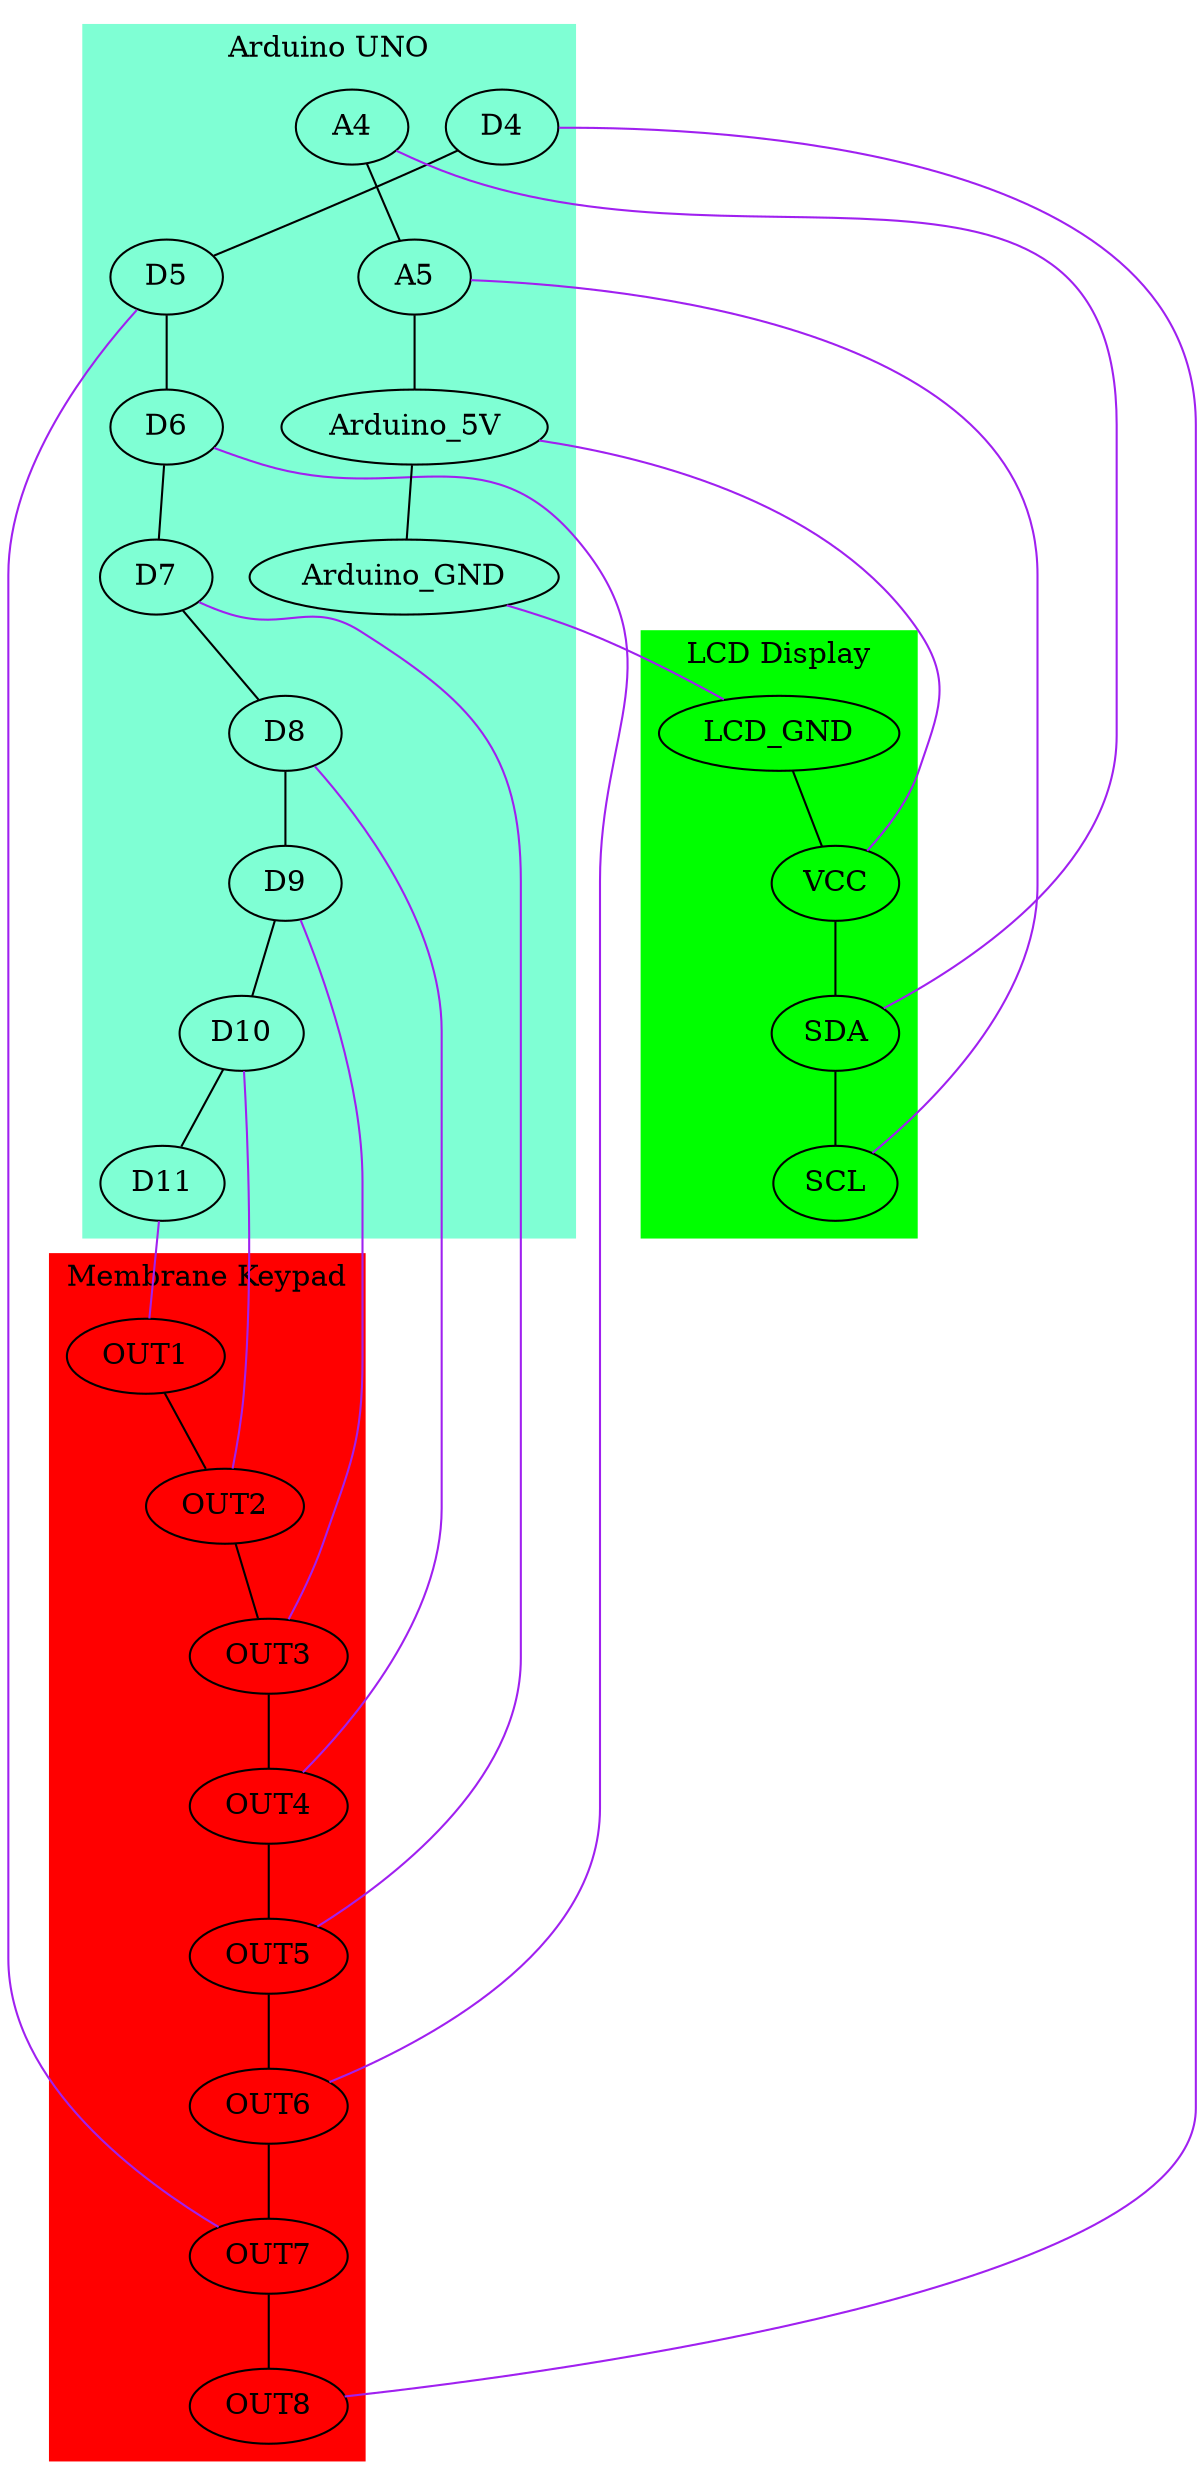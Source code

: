 graph {

	subgraph cluster_arduino {
		label="Arduino UNO";
		style="filled";
		color="aquamarine";

		D4 -- D5 -- D6 -- D7 -- D8 -- D9 -- D10 -- D11;
		A4 -- A5 -- Arduino_5V -- Arduino_GND;
	}

	subgraph cluster_keypad {
		label="Membrane Keypad";
		style="filled";
		color="red";

		OUT1 -- OUT2 -- OUT3 -- OUT4 -- OUT5 -- OUT6 -- OUT7 -- OUT8;
	}

	subgraph cluster_lcd {
		label="LCD Display";
		style="filled";
		color="green";

		LCD_GND -- VCC -- SDA -- SCL;
	}

	edge [color="purple"];

	D11 -- OUT1;
	D10 -- OUT2;
	D9 -- OUT3;
	D8 -- OUT4;
	D7 -- OUT5;
	D6 -- OUT6;
	D5 -- OUT7;
	D4 -- OUT8;

	Arduino_GND -- LCD_GND;
	Arduino_5V -- VCC;
	A4 -- SDA;
	A5 -- SCL;
}
